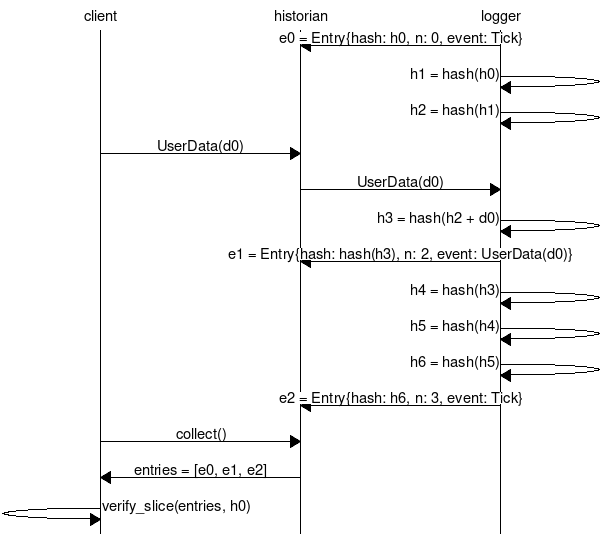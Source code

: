 msc {
  client,historian,logger;

  logger=>historian [ label = "e0 = Entry{hash: h0, n: 0, event: Tick}" ] ;
  logger=>logger [ label = "h1 = hash(h0)" ] ;
  logger=>logger [ label = "h2 = hash(h1)" ] ;
  client=>historian [ label = "UserData(d0)" ] ;
  historian=>logger [ label = "UserData(d0)" ] ;
  logger=>logger [ label = "h3 = hash(h2 + d0)" ] ;
  logger=>historian [ label = "e1 = Entry{hash: hash(h3), n: 2, event: UserData(d0)}" ] ;
  logger=>logger [ label = "h4 = hash(h3)" ] ;
  logger=>logger [ label = "h5 = hash(h4)" ] ;
  logger=>logger [ label = "h6 = hash(h5)" ] ;
  logger=>historian [ label = "e2 = Entry{hash: h6, n: 3, event: Tick}" ] ;
  client=>historian [ label = "collect()" ] ;
  historian=>client [ label = "entries = [e0, e1, e2]" ] ;
  client=>client [ label = "verify_slice(entries, h0)" ] ;
}
